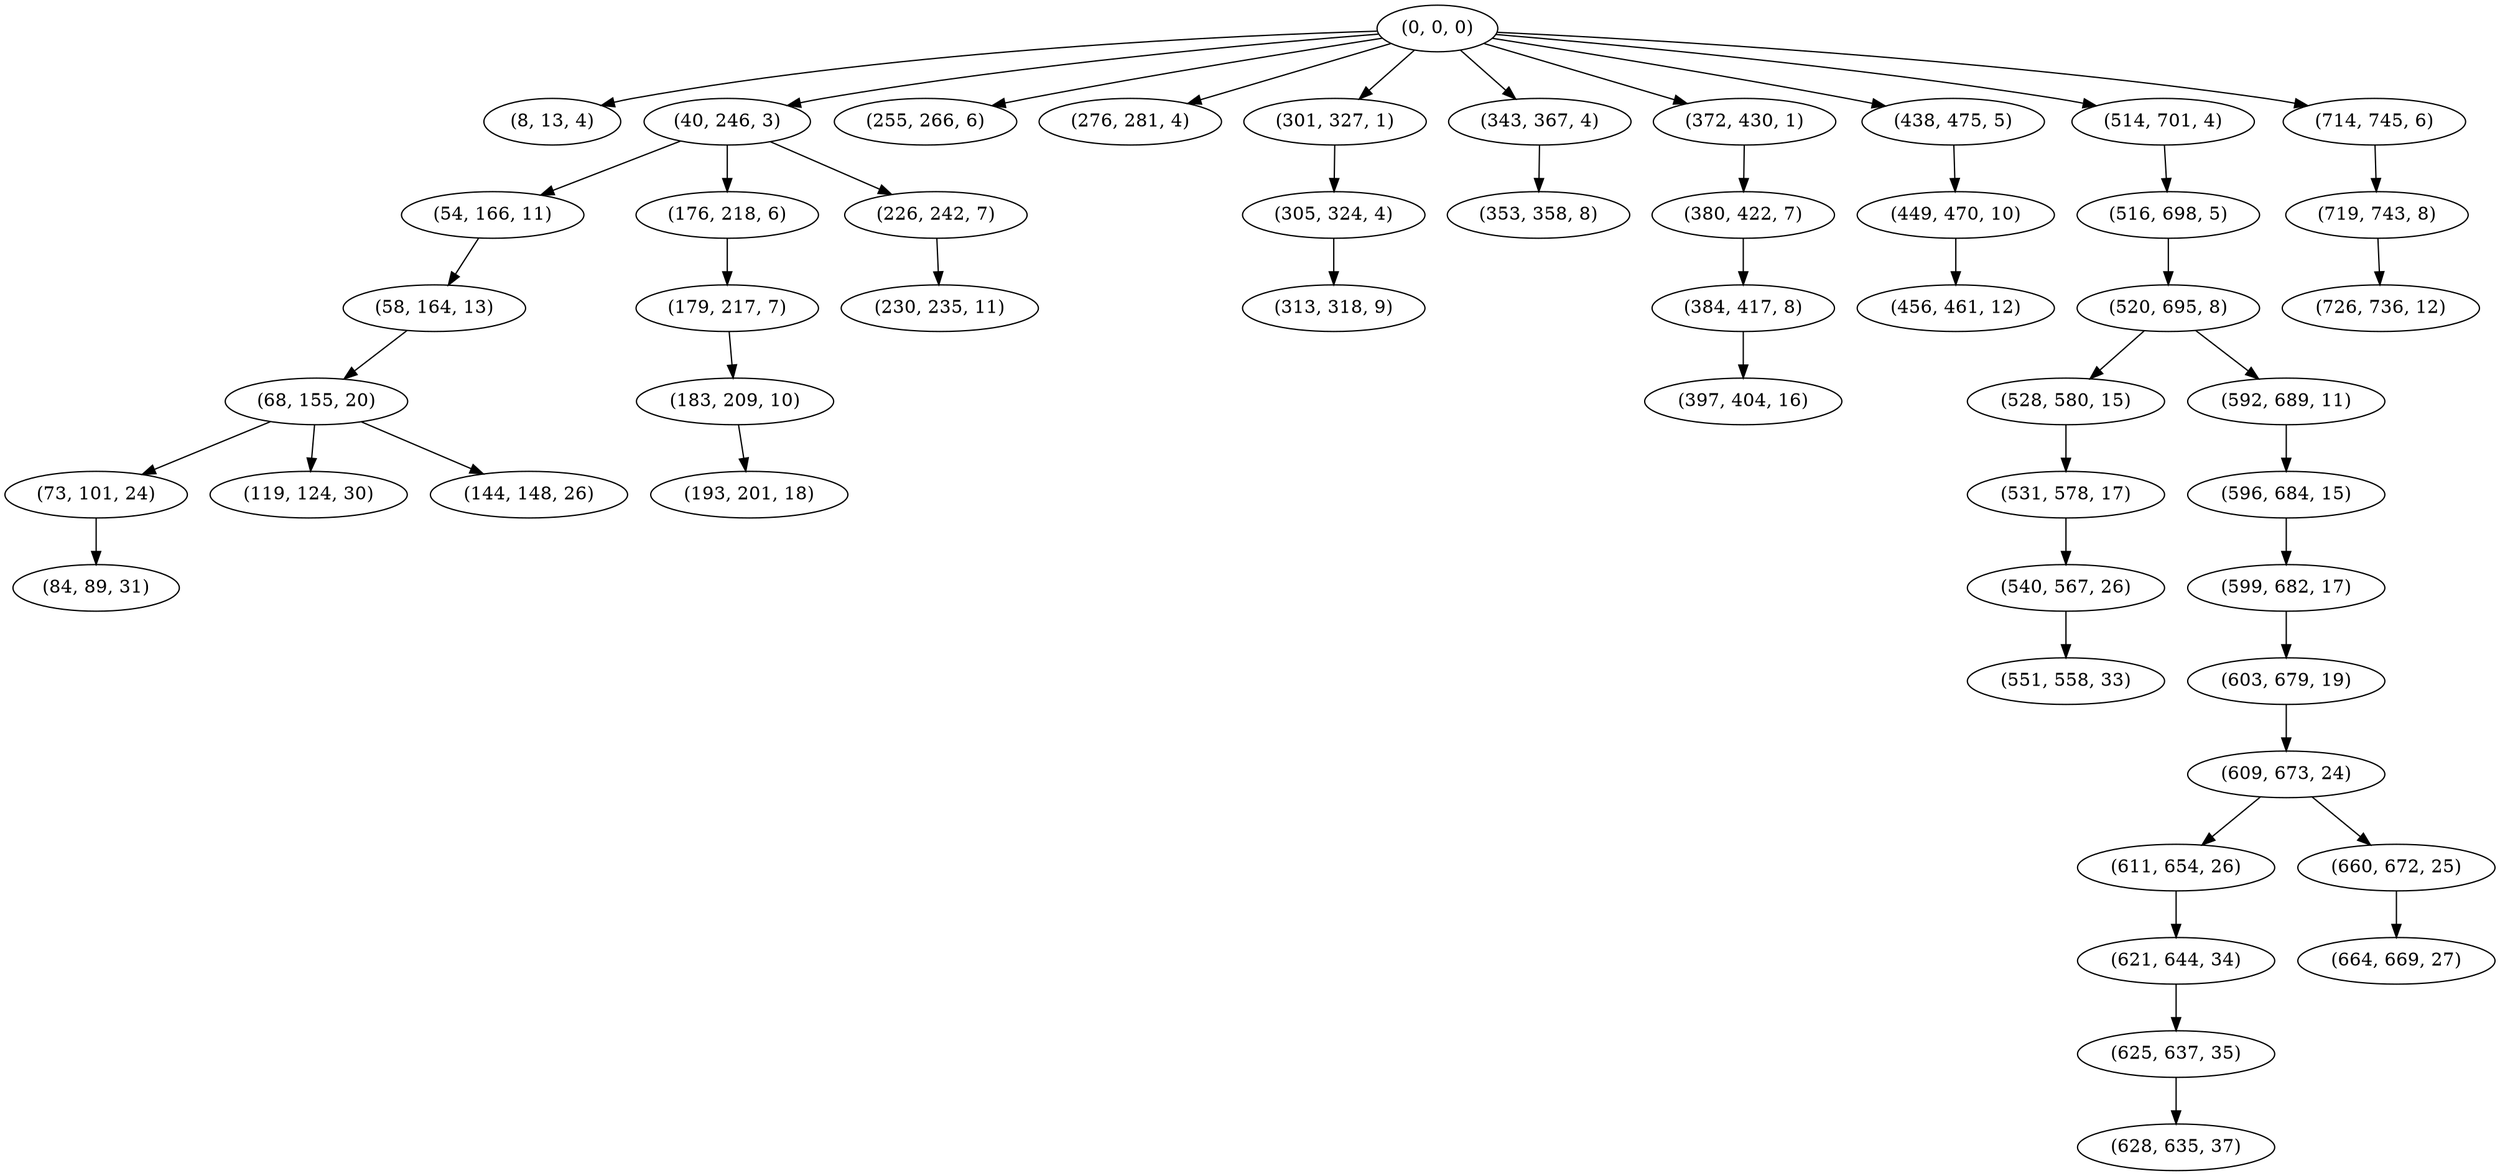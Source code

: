 digraph tree {
    "(0, 0, 0)";
    "(8, 13, 4)";
    "(40, 246, 3)";
    "(54, 166, 11)";
    "(58, 164, 13)";
    "(68, 155, 20)";
    "(73, 101, 24)";
    "(84, 89, 31)";
    "(119, 124, 30)";
    "(144, 148, 26)";
    "(176, 218, 6)";
    "(179, 217, 7)";
    "(183, 209, 10)";
    "(193, 201, 18)";
    "(226, 242, 7)";
    "(230, 235, 11)";
    "(255, 266, 6)";
    "(276, 281, 4)";
    "(301, 327, 1)";
    "(305, 324, 4)";
    "(313, 318, 9)";
    "(343, 367, 4)";
    "(353, 358, 8)";
    "(372, 430, 1)";
    "(380, 422, 7)";
    "(384, 417, 8)";
    "(397, 404, 16)";
    "(438, 475, 5)";
    "(449, 470, 10)";
    "(456, 461, 12)";
    "(514, 701, 4)";
    "(516, 698, 5)";
    "(520, 695, 8)";
    "(528, 580, 15)";
    "(531, 578, 17)";
    "(540, 567, 26)";
    "(551, 558, 33)";
    "(592, 689, 11)";
    "(596, 684, 15)";
    "(599, 682, 17)";
    "(603, 679, 19)";
    "(609, 673, 24)";
    "(611, 654, 26)";
    "(621, 644, 34)";
    "(625, 637, 35)";
    "(628, 635, 37)";
    "(660, 672, 25)";
    "(664, 669, 27)";
    "(714, 745, 6)";
    "(719, 743, 8)";
    "(726, 736, 12)";
    "(0, 0, 0)" -> "(8, 13, 4)";
    "(0, 0, 0)" -> "(40, 246, 3)";
    "(0, 0, 0)" -> "(255, 266, 6)";
    "(0, 0, 0)" -> "(276, 281, 4)";
    "(0, 0, 0)" -> "(301, 327, 1)";
    "(0, 0, 0)" -> "(343, 367, 4)";
    "(0, 0, 0)" -> "(372, 430, 1)";
    "(0, 0, 0)" -> "(438, 475, 5)";
    "(0, 0, 0)" -> "(514, 701, 4)";
    "(0, 0, 0)" -> "(714, 745, 6)";
    "(40, 246, 3)" -> "(54, 166, 11)";
    "(40, 246, 3)" -> "(176, 218, 6)";
    "(40, 246, 3)" -> "(226, 242, 7)";
    "(54, 166, 11)" -> "(58, 164, 13)";
    "(58, 164, 13)" -> "(68, 155, 20)";
    "(68, 155, 20)" -> "(73, 101, 24)";
    "(68, 155, 20)" -> "(119, 124, 30)";
    "(68, 155, 20)" -> "(144, 148, 26)";
    "(73, 101, 24)" -> "(84, 89, 31)";
    "(176, 218, 6)" -> "(179, 217, 7)";
    "(179, 217, 7)" -> "(183, 209, 10)";
    "(183, 209, 10)" -> "(193, 201, 18)";
    "(226, 242, 7)" -> "(230, 235, 11)";
    "(301, 327, 1)" -> "(305, 324, 4)";
    "(305, 324, 4)" -> "(313, 318, 9)";
    "(343, 367, 4)" -> "(353, 358, 8)";
    "(372, 430, 1)" -> "(380, 422, 7)";
    "(380, 422, 7)" -> "(384, 417, 8)";
    "(384, 417, 8)" -> "(397, 404, 16)";
    "(438, 475, 5)" -> "(449, 470, 10)";
    "(449, 470, 10)" -> "(456, 461, 12)";
    "(514, 701, 4)" -> "(516, 698, 5)";
    "(516, 698, 5)" -> "(520, 695, 8)";
    "(520, 695, 8)" -> "(528, 580, 15)";
    "(520, 695, 8)" -> "(592, 689, 11)";
    "(528, 580, 15)" -> "(531, 578, 17)";
    "(531, 578, 17)" -> "(540, 567, 26)";
    "(540, 567, 26)" -> "(551, 558, 33)";
    "(592, 689, 11)" -> "(596, 684, 15)";
    "(596, 684, 15)" -> "(599, 682, 17)";
    "(599, 682, 17)" -> "(603, 679, 19)";
    "(603, 679, 19)" -> "(609, 673, 24)";
    "(609, 673, 24)" -> "(611, 654, 26)";
    "(609, 673, 24)" -> "(660, 672, 25)";
    "(611, 654, 26)" -> "(621, 644, 34)";
    "(621, 644, 34)" -> "(625, 637, 35)";
    "(625, 637, 35)" -> "(628, 635, 37)";
    "(660, 672, 25)" -> "(664, 669, 27)";
    "(714, 745, 6)" -> "(719, 743, 8)";
    "(719, 743, 8)" -> "(726, 736, 12)";
}
